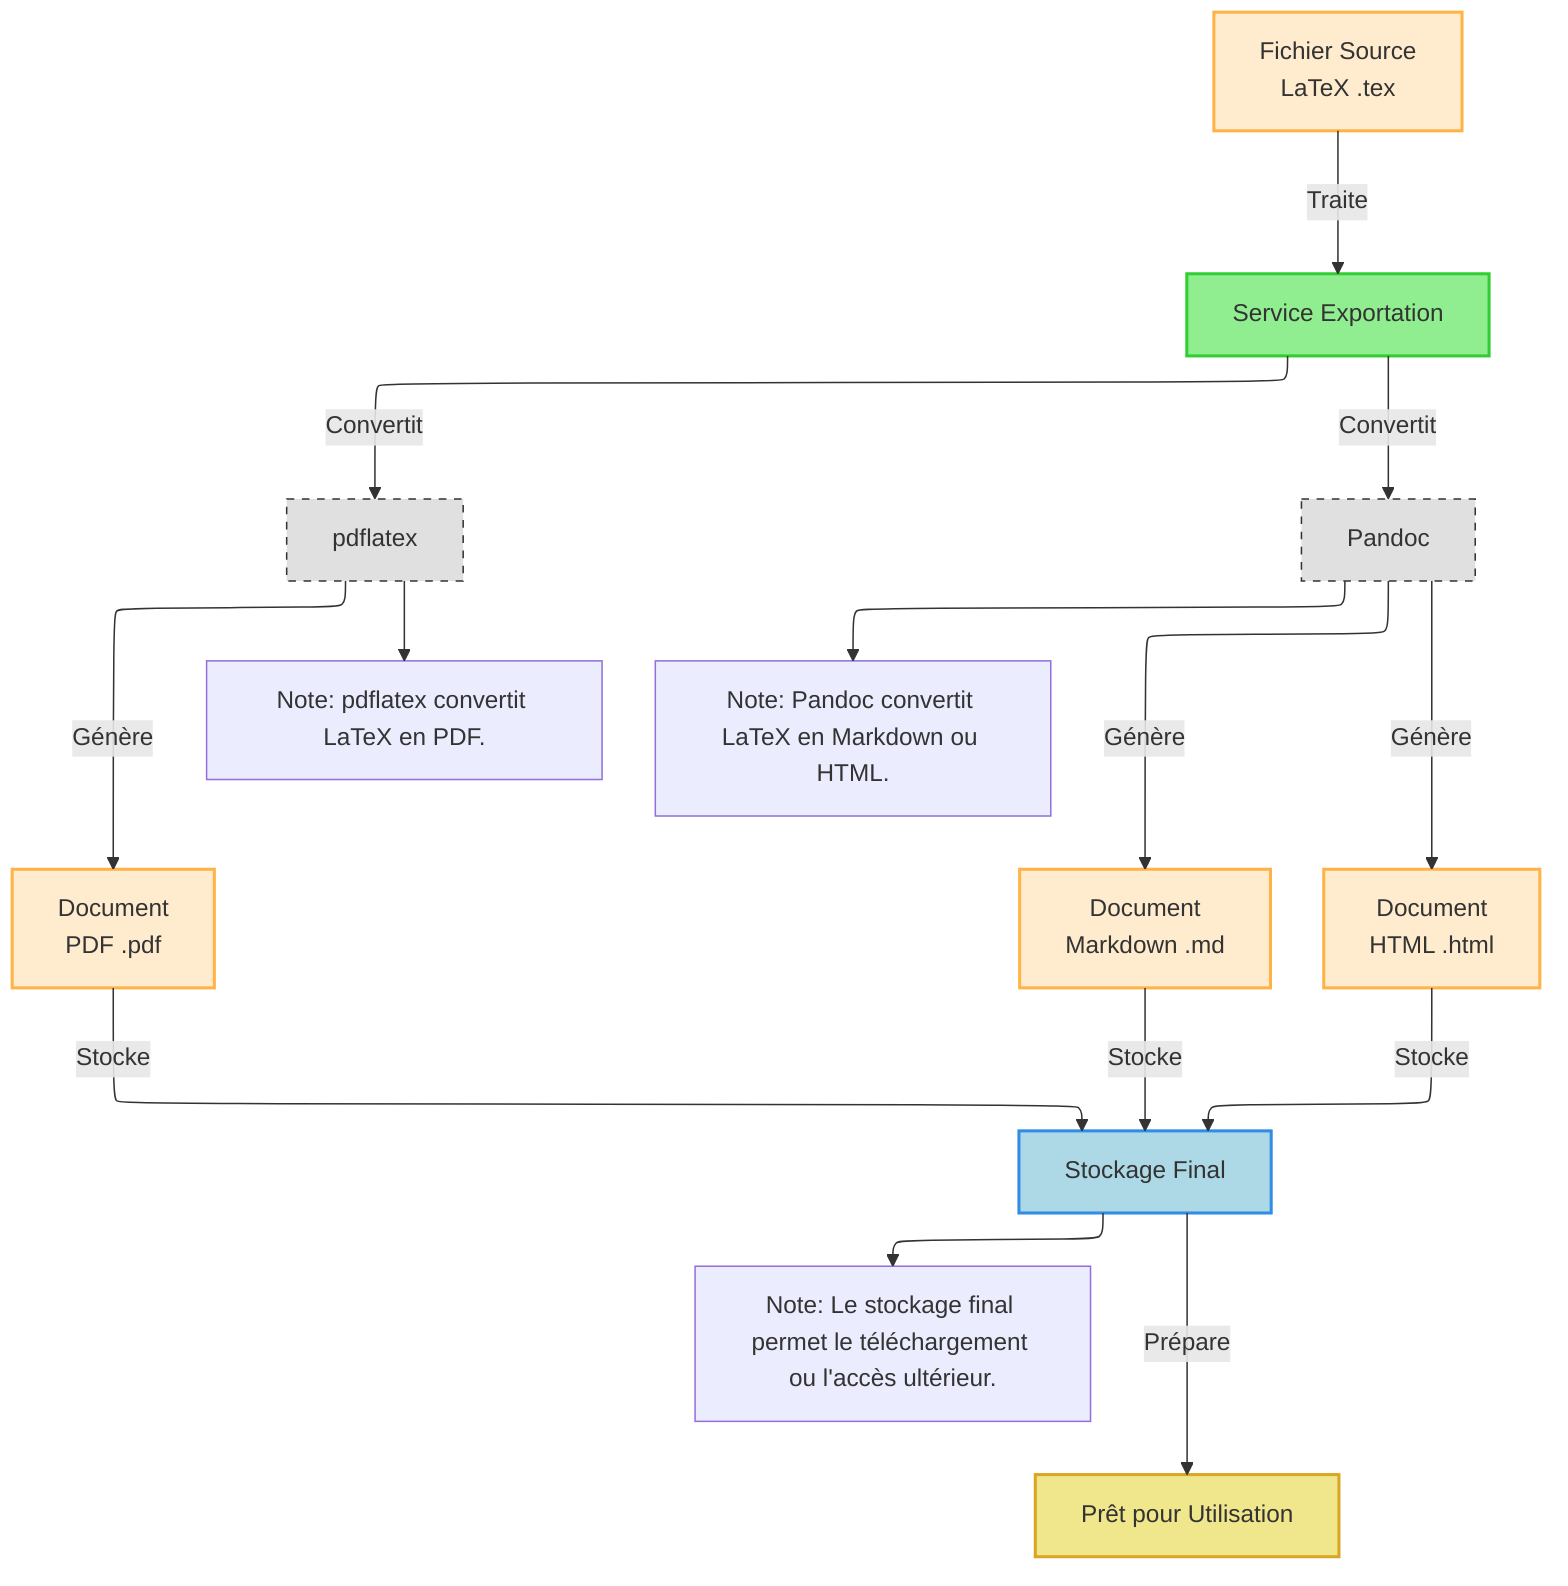 ---
config:
  layout: elk
---
flowchart TD
    A["Fichier Source<br>LaTeX .tex"] -- Traite --> B["Service Exportation"]
    B -- Convertit --> C["pdflatex"] & D["Pandoc"]
    C -- Génère --> E["Document<br>PDF .pdf"]
    D -- Génère --> F["Document<br>Markdown .md"] & G["Document<br>HTML .html"]
    E -- Stocke --> H["Stockage Final"]
    F -- Stocke --> H
    G -- Stocke --> H
    H -- Prépare --> I["Prêt pour Utilisation"]
    C --> note1["Note: pdflatex convertit LaTeX en PDF."]
    D --> note2["Note: Pandoc convertit LaTeX en Markdown ou HTML."]
    H --> note3@{ label: "Note: Le stockage final permet le téléchargement ou l'accès ultérieur." }
    note3@{ shape: rect}
     A:::data
     B:::process
     C:::external
     D:::external
     E:::data
     F:::data
     G:::data
     H:::service
     I:::output
    classDef process fill:#90ee90,stroke:#32cd32,stroke-width:2px
    classDef data fill:#ffebcd,stroke:#ffb347,stroke-width:2px
    classDef service fill:#add8e6,stroke:#318ce7,stroke-width:2px
    classDef external fill:#e0e0e0,stroke:#333,stroke-dasharray: 5 5
    classDef output fill:#f0e68c,stroke:#daa520,stroke-width:2px